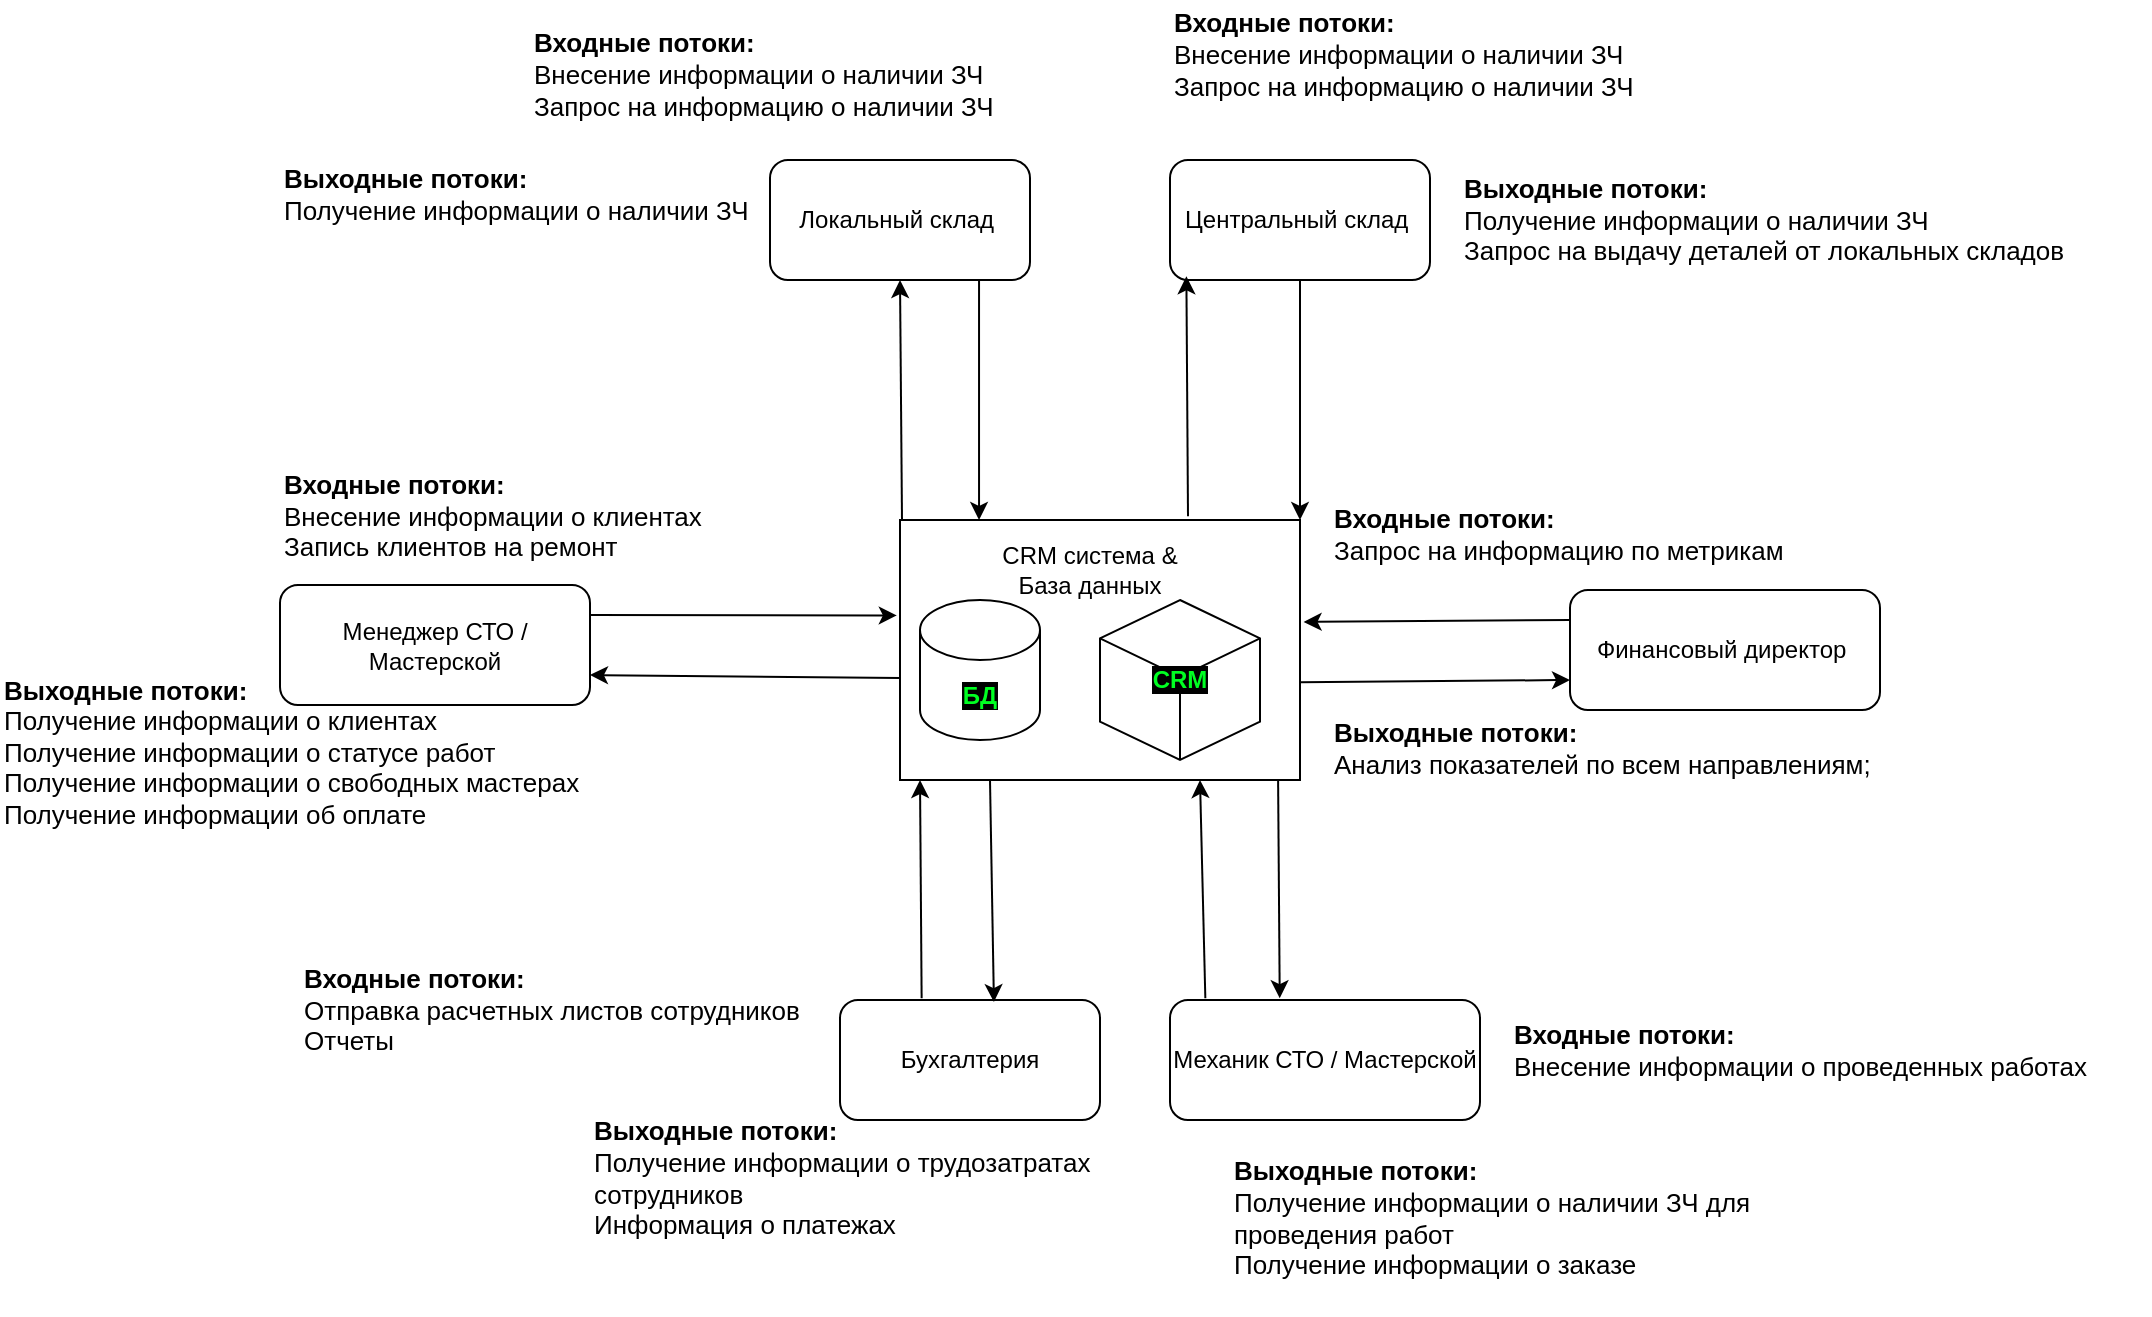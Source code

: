<mxfile version="21.1.2" type="device">
  <diagram id="y2soD86eexGVYIAklzIW" name="Page-1">
    <mxGraphModel dx="1590" dy="1030" grid="1" gridSize="10" guides="1" tooltips="1" connect="1" arrows="1" fold="1" page="1" pageScale="1" pageWidth="1169" pageHeight="827" math="0" shadow="0">
      <root>
        <mxCell id="0" />
        <mxCell id="1" parent="0" />
        <mxCell id="pdIrMi8QaVLjiVIbVTNG-3" value="" style="rounded=0;whiteSpace=wrap;html=1;" parent="1" vertex="1">
          <mxGeometry x="480" y="320" width="200" height="130" as="geometry" />
        </mxCell>
        <mxCell id="pdIrMi8QaVLjiVIbVTNG-4" value="&lt;b&gt;&lt;font style=&quot;background-color: rgb(0, 0, 0);&quot; color=&quot;#00ff22&quot;&gt;БД&lt;/font&gt;&lt;/b&gt;" style="shape=cylinder3;whiteSpace=wrap;html=1;boundedLbl=1;backgroundOutline=1;size=15;" parent="1" vertex="1">
          <mxGeometry x="490" y="360" width="60" height="70" as="geometry" />
        </mxCell>
        <mxCell id="pdIrMi8QaVLjiVIbVTNG-6" value="&lt;b&gt;&lt;font style=&quot;background-color: rgb(0, 0, 0);&quot; color=&quot;#00ff22&quot;&gt;CRM&lt;/font&gt;&lt;/b&gt;" style="html=1;whiteSpace=wrap;shape=isoCube2;backgroundOutline=1;isoAngle=15;" parent="1" vertex="1">
          <mxGeometry x="580" y="360" width="80" height="80" as="geometry" />
        </mxCell>
        <mxCell id="pdIrMi8QaVLjiVIbVTNG-7" value="CRM система &amp;amp;&lt;br&gt;База данных" style="text;html=1;align=center;verticalAlign=middle;whiteSpace=wrap;rounded=0;labelBackgroundColor=none;fontColor=#000000;" parent="1" vertex="1">
          <mxGeometry x="480" y="330" width="190" height="30" as="geometry" />
        </mxCell>
        <mxCell id="pdIrMi8QaVLjiVIbVTNG-8" value="Центральный склад&amp;nbsp;" style="rounded=1;whiteSpace=wrap;html=1;labelBackgroundColor=none;fontColor=#000000;" parent="1" vertex="1">
          <mxGeometry x="615" y="140" width="130" height="60" as="geometry" />
        </mxCell>
        <mxCell id="pdIrMi8QaVLjiVIbVTNG-9" value="Менеджер СТО / Мастерской" style="rounded=1;whiteSpace=wrap;html=1;labelBackgroundColor=none;fontColor=#000000;" parent="1" vertex="1">
          <mxGeometry x="170" y="352.5" width="155" height="60" as="geometry" />
        </mxCell>
        <mxCell id="pdIrMi8QaVLjiVIbVTNG-10" value="Механик СТО / Мастерской" style="rounded=1;whiteSpace=wrap;html=1;labelBackgroundColor=none;fontColor=#000000;" parent="1" vertex="1">
          <mxGeometry x="615" y="560" width="155" height="60" as="geometry" />
        </mxCell>
        <mxCell id="pdIrMi8QaVLjiVIbVTNG-13" value="Финансовый директор&amp;nbsp;" style="rounded=1;whiteSpace=wrap;html=1;labelBackgroundColor=none;fontColor=#000000;" parent="1" vertex="1">
          <mxGeometry x="815" y="355" width="155" height="60" as="geometry" />
        </mxCell>
        <mxCell id="pdIrMi8QaVLjiVIbVTNG-17" value="" style="endArrow=classic;html=1;rounded=0;fontColor=#000000;exitX=0;exitY=0.25;exitDx=0;exitDy=0;entryX=1.009;entryY=0.392;entryDx=0;entryDy=0;entryPerimeter=0;" parent="1" source="pdIrMi8QaVLjiVIbVTNG-13" target="pdIrMi8QaVLjiVIbVTNG-3" edge="1">
          <mxGeometry width="50" height="50" relative="1" as="geometry">
            <mxPoint x="635" y="450" as="sourcePoint" />
            <mxPoint x="685" y="400" as="targetPoint" />
          </mxGeometry>
        </mxCell>
        <mxCell id="pdIrMi8QaVLjiVIbVTNG-18" value="&lt;font style=&quot;font-size: 13px;&quot;&gt;&lt;b&gt;Выходные потоки:&lt;br&gt;&lt;/b&gt;Анализ показателей по всем направлениям;&lt;br&gt;&lt;br&gt;&lt;br&gt;&lt;/font&gt;" style="text;html=1;strokeColor=none;fillColor=none;align=left;verticalAlign=middle;whiteSpace=wrap;rounded=0;labelBackgroundColor=none;fontColor=#000000;" parent="1" vertex="1">
          <mxGeometry x="695" y="415" width="320" height="70" as="geometry" />
        </mxCell>
        <mxCell id="mHxxw0sdOfhG01UjWFxC-1" value="Локальный склад&amp;nbsp;" style="rounded=1;whiteSpace=wrap;html=1;labelBackgroundColor=none;fontColor=#000000;" vertex="1" parent="1">
          <mxGeometry x="415" y="140" width="130" height="60" as="geometry" />
        </mxCell>
        <mxCell id="mHxxw0sdOfhG01UjWFxC-2" value="Бухгалтерия" style="rounded=1;whiteSpace=wrap;html=1;labelBackgroundColor=none;fontColor=#000000;" vertex="1" parent="1">
          <mxGeometry x="450" y="560" width="130" height="60" as="geometry" />
        </mxCell>
        <mxCell id="mHxxw0sdOfhG01UjWFxC-3" value="" style="endArrow=classic;html=1;rounded=0;fontColor=#000000;entryX=0;entryY=0.75;entryDx=0;entryDy=0;exitX=1;exitY=0.624;exitDx=0;exitDy=0;exitPerimeter=0;" edge="1" parent="1" source="pdIrMi8QaVLjiVIbVTNG-3" target="pdIrMi8QaVLjiVIbVTNG-13">
          <mxGeometry width="50" height="50" relative="1" as="geometry">
            <mxPoint x="715" y="400" as="sourcePoint" />
            <mxPoint x="825" y="480" as="targetPoint" />
          </mxGeometry>
        </mxCell>
        <mxCell id="mHxxw0sdOfhG01UjWFxC-4" value="&lt;font style=&quot;font-size: 13px;&quot;&gt;&lt;b&gt;Входные потоки:&lt;br&gt;&lt;/b&gt;Запрос на информацию по метрикам&amp;nbsp;&lt;br&gt;&lt;br&gt;&lt;/font&gt;" style="text;html=1;strokeColor=none;fillColor=none;align=left;verticalAlign=middle;whiteSpace=wrap;rounded=0;labelBackgroundColor=none;fontColor=#000000;" vertex="1" parent="1">
          <mxGeometry x="695" y="300" width="320" height="70" as="geometry" />
        </mxCell>
        <mxCell id="mHxxw0sdOfhG01UjWFxC-5" value="" style="endArrow=classic;html=1;rounded=0;fontColor=#000000;entryX=1;entryY=0;entryDx=0;entryDy=0;exitX=0.5;exitY=1;exitDx=0;exitDy=0;" edge="1" parent="1" source="pdIrMi8QaVLjiVIbVTNG-8" target="pdIrMi8QaVLjiVIbVTNG-3">
          <mxGeometry width="50" height="50" relative="1" as="geometry">
            <mxPoint x="690" y="411" as="sourcePoint" />
            <mxPoint x="825" y="410" as="targetPoint" />
          </mxGeometry>
        </mxCell>
        <mxCell id="mHxxw0sdOfhG01UjWFxC-6" value="" style="endArrow=classic;html=1;rounded=0;fontColor=#000000;entryX=0.063;entryY=0.969;entryDx=0;entryDy=0;exitX=0.72;exitY=-0.014;exitDx=0;exitDy=0;exitPerimeter=0;entryPerimeter=0;" edge="1" parent="1" source="pdIrMi8QaVLjiVIbVTNG-3" target="pdIrMi8QaVLjiVIbVTNG-8">
          <mxGeometry width="50" height="50" relative="1" as="geometry">
            <mxPoint x="690" y="210" as="sourcePoint" />
            <mxPoint x="690" y="330" as="targetPoint" />
          </mxGeometry>
        </mxCell>
        <mxCell id="mHxxw0sdOfhG01UjWFxC-7" value="&lt;font style=&quot;font-size: 13px;&quot;&gt;&lt;b&gt;Входные потоки:&lt;/b&gt;&lt;br&gt;Внесение информации о наличии ЗЧ&lt;br&gt;Запрос на информацию о наличии ЗЧ&amp;nbsp;&lt;br&gt;&lt;br&gt;&lt;/font&gt;" style="text;html=1;strokeColor=none;fillColor=none;align=left;verticalAlign=middle;whiteSpace=wrap;rounded=0;labelBackgroundColor=none;fontColor=#000000;" vertex="1" parent="1">
          <mxGeometry x="615" y="60" width="320" height="70" as="geometry" />
        </mxCell>
        <mxCell id="mHxxw0sdOfhG01UjWFxC-8" value="&lt;font style=&quot;font-size: 13px;&quot;&gt;&lt;b&gt;Выходные потоки:&lt;br&gt;&lt;/b&gt;Получение информации о наличии ЗЧ&lt;br&gt;Запрос на выдачу деталей от локальных складов&lt;br&gt;&lt;/font&gt;" style="text;html=1;strokeColor=none;fillColor=none;align=left;verticalAlign=middle;whiteSpace=wrap;rounded=0;labelBackgroundColor=none;fontColor=#000000;" vertex="1" parent="1">
          <mxGeometry x="760" y="135" width="320" height="70" as="geometry" />
        </mxCell>
        <mxCell id="mHxxw0sdOfhG01UjWFxC-9" value="&lt;font style=&quot;font-size: 13px;&quot;&gt;&lt;b&gt;Входные потоки:&lt;/b&gt;&lt;br&gt;Внесение информации о наличии ЗЧ&lt;br&gt;Запрос на информацию о наличии ЗЧ&amp;nbsp;&lt;br&gt;&lt;br&gt;&lt;/font&gt;" style="text;html=1;strokeColor=none;fillColor=none;align=left;verticalAlign=middle;whiteSpace=wrap;rounded=0;labelBackgroundColor=none;fontColor=#000000;" vertex="1" parent="1">
          <mxGeometry x="295" y="70" width="320" height="70" as="geometry" />
        </mxCell>
        <mxCell id="mHxxw0sdOfhG01UjWFxC-10" value="&lt;font style=&quot;font-size: 13px;&quot;&gt;&lt;b&gt;Выходные потоки:&lt;br&gt;&lt;/b&gt;Получение информации о наличии ЗЧ&lt;br&gt;&lt;br&gt;&lt;/font&gt;" style="text;html=1;strokeColor=none;fillColor=none;align=left;verticalAlign=middle;whiteSpace=wrap;rounded=0;labelBackgroundColor=none;fontColor=#000000;" vertex="1" parent="1">
          <mxGeometry x="170" y="130" width="320" height="70" as="geometry" />
        </mxCell>
        <mxCell id="mHxxw0sdOfhG01UjWFxC-11" value="" style="endArrow=classic;html=1;rounded=0;fontColor=#000000;entryX=0.063;entryY=0.969;entryDx=0;entryDy=0;exitX=0.72;exitY=-0.014;exitDx=0;exitDy=0;exitPerimeter=0;entryPerimeter=0;" edge="1" parent="1">
          <mxGeometry width="50" height="50" relative="1" as="geometry">
            <mxPoint x="481" y="320" as="sourcePoint" />
            <mxPoint x="480" y="200" as="targetPoint" />
          </mxGeometry>
        </mxCell>
        <mxCell id="mHxxw0sdOfhG01UjWFxC-12" value="" style="endArrow=classic;html=1;rounded=0;fontColor=#000000;entryX=1;entryY=0;entryDx=0;entryDy=0;exitX=0.5;exitY=1;exitDx=0;exitDy=0;" edge="1" parent="1">
          <mxGeometry width="50" height="50" relative="1" as="geometry">
            <mxPoint x="519.52" y="200" as="sourcePoint" />
            <mxPoint x="519.52" y="320" as="targetPoint" />
          </mxGeometry>
        </mxCell>
        <mxCell id="mHxxw0sdOfhG01UjWFxC-13" value="&lt;font style=&quot;font-size: 13px;&quot;&gt;&lt;b&gt;Входные потоки:&lt;/b&gt;&lt;br&gt;Внесение информации о клиентах&lt;br&gt;Запись клиентов на ремонт&lt;br&gt;&lt;/font&gt;" style="text;html=1;strokeColor=none;fillColor=none;align=left;verticalAlign=middle;whiteSpace=wrap;rounded=0;labelBackgroundColor=none;fontColor=#000000;" vertex="1" parent="1">
          <mxGeometry x="170" y="282.5" width="320" height="70" as="geometry" />
        </mxCell>
        <mxCell id="mHxxw0sdOfhG01UjWFxC-14" value="&lt;font style=&quot;font-size: 13px;&quot;&gt;&lt;b&gt;Выходные потоки:&lt;br&gt;&lt;/b&gt;Получение информации о клиентах&amp;nbsp;&lt;br&gt;Получение информации о статусе работ&amp;nbsp;&lt;br&gt;Получение информации о свободных мастерах&lt;br&gt;Получение информации об оплате&lt;br&gt;&lt;/font&gt;" style="text;html=1;strokeColor=none;fillColor=none;align=left;verticalAlign=middle;whiteSpace=wrap;rounded=0;labelBackgroundColor=none;fontColor=#000000;" vertex="1" parent="1">
          <mxGeometry x="30" y="387.5" width="305" height="97.5" as="geometry" />
        </mxCell>
        <mxCell id="mHxxw0sdOfhG01UjWFxC-17" value="" style="endArrow=classic;html=1;rounded=0;fontColor=#000000;entryX=-0.008;entryY=0.367;entryDx=0;entryDy=0;exitX=1;exitY=0.25;exitDx=0;exitDy=0;entryPerimeter=0;" edge="1" parent="1" source="pdIrMi8QaVLjiVIbVTNG-9" target="pdIrMi8QaVLjiVIbVTNG-3">
          <mxGeometry width="50" height="50" relative="1" as="geometry">
            <mxPoint x="491" y="330" as="sourcePoint" />
            <mxPoint x="490" y="210" as="targetPoint" />
          </mxGeometry>
        </mxCell>
        <mxCell id="mHxxw0sdOfhG01UjWFxC-18" value="" style="endArrow=classic;html=1;rounded=0;fontColor=#000000;exitX=0.001;exitY=0.608;exitDx=0;exitDy=0;entryX=1;entryY=0.75;entryDx=0;entryDy=0;exitPerimeter=0;" edge="1" parent="1" source="pdIrMi8QaVLjiVIbVTNG-3" target="pdIrMi8QaVLjiVIbVTNG-9">
          <mxGeometry width="50" height="50" relative="1" as="geometry">
            <mxPoint x="454.52" y="322.5" as="sourcePoint" />
            <mxPoint x="454.52" y="442.5" as="targetPoint" />
          </mxGeometry>
        </mxCell>
        <mxCell id="mHxxw0sdOfhG01UjWFxC-19" value="" style="endArrow=classic;html=1;rounded=0;fontColor=#000000;entryX=0.063;entryY=0.969;entryDx=0;entryDy=0;entryPerimeter=0;exitX=0.314;exitY=-0.015;exitDx=0;exitDy=0;exitPerimeter=0;" edge="1" parent="1" source="mHxxw0sdOfhG01UjWFxC-2">
          <mxGeometry width="50" height="50" relative="1" as="geometry">
            <mxPoint x="490" y="530" as="sourcePoint" />
            <mxPoint x="490" y="450" as="targetPoint" />
          </mxGeometry>
        </mxCell>
        <mxCell id="mHxxw0sdOfhG01UjWFxC-20" value="" style="endArrow=classic;html=1;rounded=0;fontColor=#000000;exitX=0.5;exitY=1;exitDx=0;exitDy=0;entryX=0.592;entryY=0.017;entryDx=0;entryDy=0;entryPerimeter=0;" edge="1" parent="1" target="mHxxw0sdOfhG01UjWFxC-2">
          <mxGeometry width="50" height="50" relative="1" as="geometry">
            <mxPoint x="525" y="450" as="sourcePoint" />
            <mxPoint x="530" y="560" as="targetPoint" />
          </mxGeometry>
        </mxCell>
        <mxCell id="mHxxw0sdOfhG01UjWFxC-21" value="" style="endArrow=classic;html=1;rounded=0;fontColor=#000000;entryX=0.75;entryY=1;entryDx=0;entryDy=0;exitX=0.114;exitY=-0.015;exitDx=0;exitDy=0;exitPerimeter=0;" edge="1" parent="1" source="pdIrMi8QaVLjiVIbVTNG-10" target="pdIrMi8QaVLjiVIbVTNG-3">
          <mxGeometry width="50" height="50" relative="1" as="geometry">
            <mxPoint x="630.53" y="570" as="sourcePoint" />
            <mxPoint x="629.53" y="450" as="targetPoint" />
          </mxGeometry>
        </mxCell>
        <mxCell id="mHxxw0sdOfhG01UjWFxC-22" value="" style="endArrow=classic;html=1;rounded=0;fontColor=#000000;entryX=0.354;entryY=-0.015;entryDx=0;entryDy=0;exitX=0.5;exitY=1;exitDx=0;exitDy=0;entryPerimeter=0;" edge="1" parent="1" target="pdIrMi8QaVLjiVIbVTNG-10">
          <mxGeometry width="50" height="50" relative="1" as="geometry">
            <mxPoint x="669.05" y="450" as="sourcePoint" />
            <mxPoint x="669.05" y="570" as="targetPoint" />
          </mxGeometry>
        </mxCell>
        <mxCell id="mHxxw0sdOfhG01UjWFxC-23" value="&lt;font style=&quot;font-size: 13px;&quot;&gt;&lt;b&gt;Входные потоки:&lt;/b&gt;&lt;br&gt;Отправка расчетных листов сотрудников&lt;br&gt;Отчеты&lt;br&gt;&lt;/font&gt;" style="text;html=1;strokeColor=none;fillColor=none;align=left;verticalAlign=middle;whiteSpace=wrap;rounded=0;labelBackgroundColor=none;fontColor=#000000;" vertex="1" parent="1">
          <mxGeometry x="180" y="530" width="320" height="70" as="geometry" />
        </mxCell>
        <mxCell id="mHxxw0sdOfhG01UjWFxC-25" value="&lt;font style=&quot;font-size: 13px;&quot;&gt;&lt;b&gt;Выходные потоки:&lt;br&gt;&lt;/b&gt;Получение информации о трудозатратах сотрудников&lt;br&gt;Информация о платежах&lt;br&gt;&lt;/font&gt;" style="text;html=1;strokeColor=none;fillColor=none;align=left;verticalAlign=middle;whiteSpace=wrap;rounded=0;labelBackgroundColor=none;fontColor=#000000;" vertex="1" parent="1">
          <mxGeometry x="325" y="600" width="305" height="97.5" as="geometry" />
        </mxCell>
        <mxCell id="mHxxw0sdOfhG01UjWFxC-26" value="&lt;font style=&quot;font-size: 13px;&quot;&gt;&lt;b&gt;Входные потоки:&lt;/b&gt;&lt;br&gt;Внесение информации о проведенных работах&lt;br&gt;&lt;/font&gt;" style="text;html=1;strokeColor=none;fillColor=none;align=left;verticalAlign=middle;whiteSpace=wrap;rounded=0;labelBackgroundColor=none;fontColor=#000000;" vertex="1" parent="1">
          <mxGeometry x="785" y="550" width="320" height="70" as="geometry" />
        </mxCell>
        <mxCell id="mHxxw0sdOfhG01UjWFxC-28" value="&lt;font style=&quot;font-size: 13px;&quot;&gt;&lt;b&gt;Выходные потоки:&lt;br&gt;&lt;/b&gt;Получение информации о наличии ЗЧ для проведения работ&lt;br&gt;Получение информации о заказе&lt;br&gt;&lt;/font&gt;" style="text;html=1;strokeColor=none;fillColor=none;align=left;verticalAlign=middle;whiteSpace=wrap;rounded=0;labelBackgroundColor=none;fontColor=#000000;" vertex="1" parent="1">
          <mxGeometry x="645" y="620" width="320" height="97.5" as="geometry" />
        </mxCell>
      </root>
    </mxGraphModel>
  </diagram>
</mxfile>
